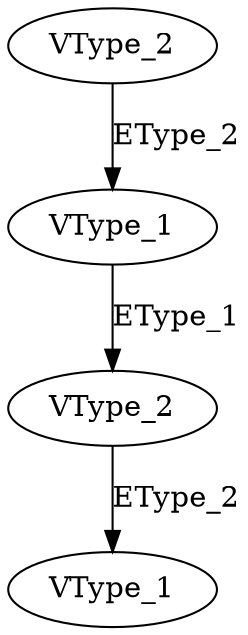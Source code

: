 digraph N2_M2_k3_view1 {
 1 [label="VType_2"];
 2 [label="VType_1"];
 3 [label="VType_2"];
 4 [label="VType_1"];

 1 -> 2 [label="EType_2"];
 2 -> 3 [label="EType_1"];
 3 -> 4 [label="EType_2"];
}
